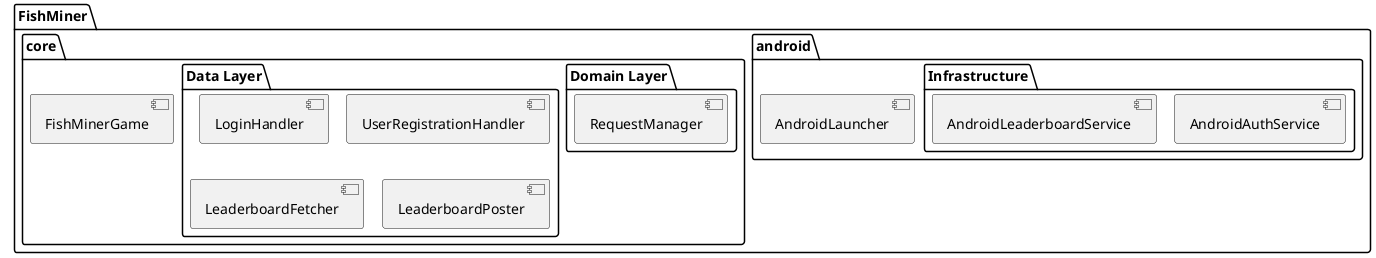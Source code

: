 ' Module View of FishMiner
@startuml ModuleView
!pragma layout smetana

package "FishMiner" {
  package "android" {
    [AndroidLauncher]
    package "Infrastructure" {
      [AndroidAuthService]
      [AndroidLeaderboardService]
    }
  }

  package "core" {
    [FishMinerGame]
    package "Domain Layer" {
      [RequestManager]
    }
    package "Data Layer" {
      [LoginHandler]
      [UserRegistrationHandler]
      [LeaderboardFetcher]
      [LeaderboardPoster]
    }
  }
}

' Module View shows module decomposition and nesting only
@enduml
